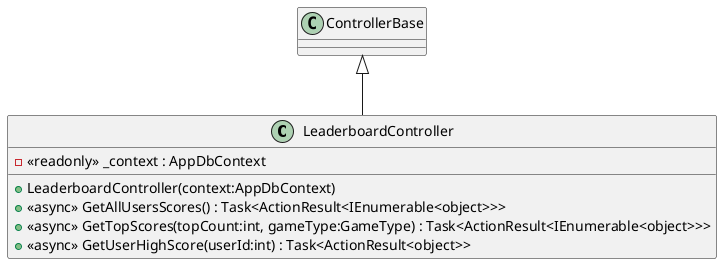 @startuml
class LeaderboardController {
    - <<readonly>> _context : AppDbContext
    + LeaderboardController(context:AppDbContext)
    + <<async>> GetAllUsersScores() : Task<ActionResult<IEnumerable<object>>>
    + <<async>> GetTopScores(topCount:int, gameType:GameType) : Task<ActionResult<IEnumerable<object>>>
    + <<async>> GetUserHighScore(userId:int) : Task<ActionResult<object>>
}
ControllerBase <|-- LeaderboardController
@enduml
